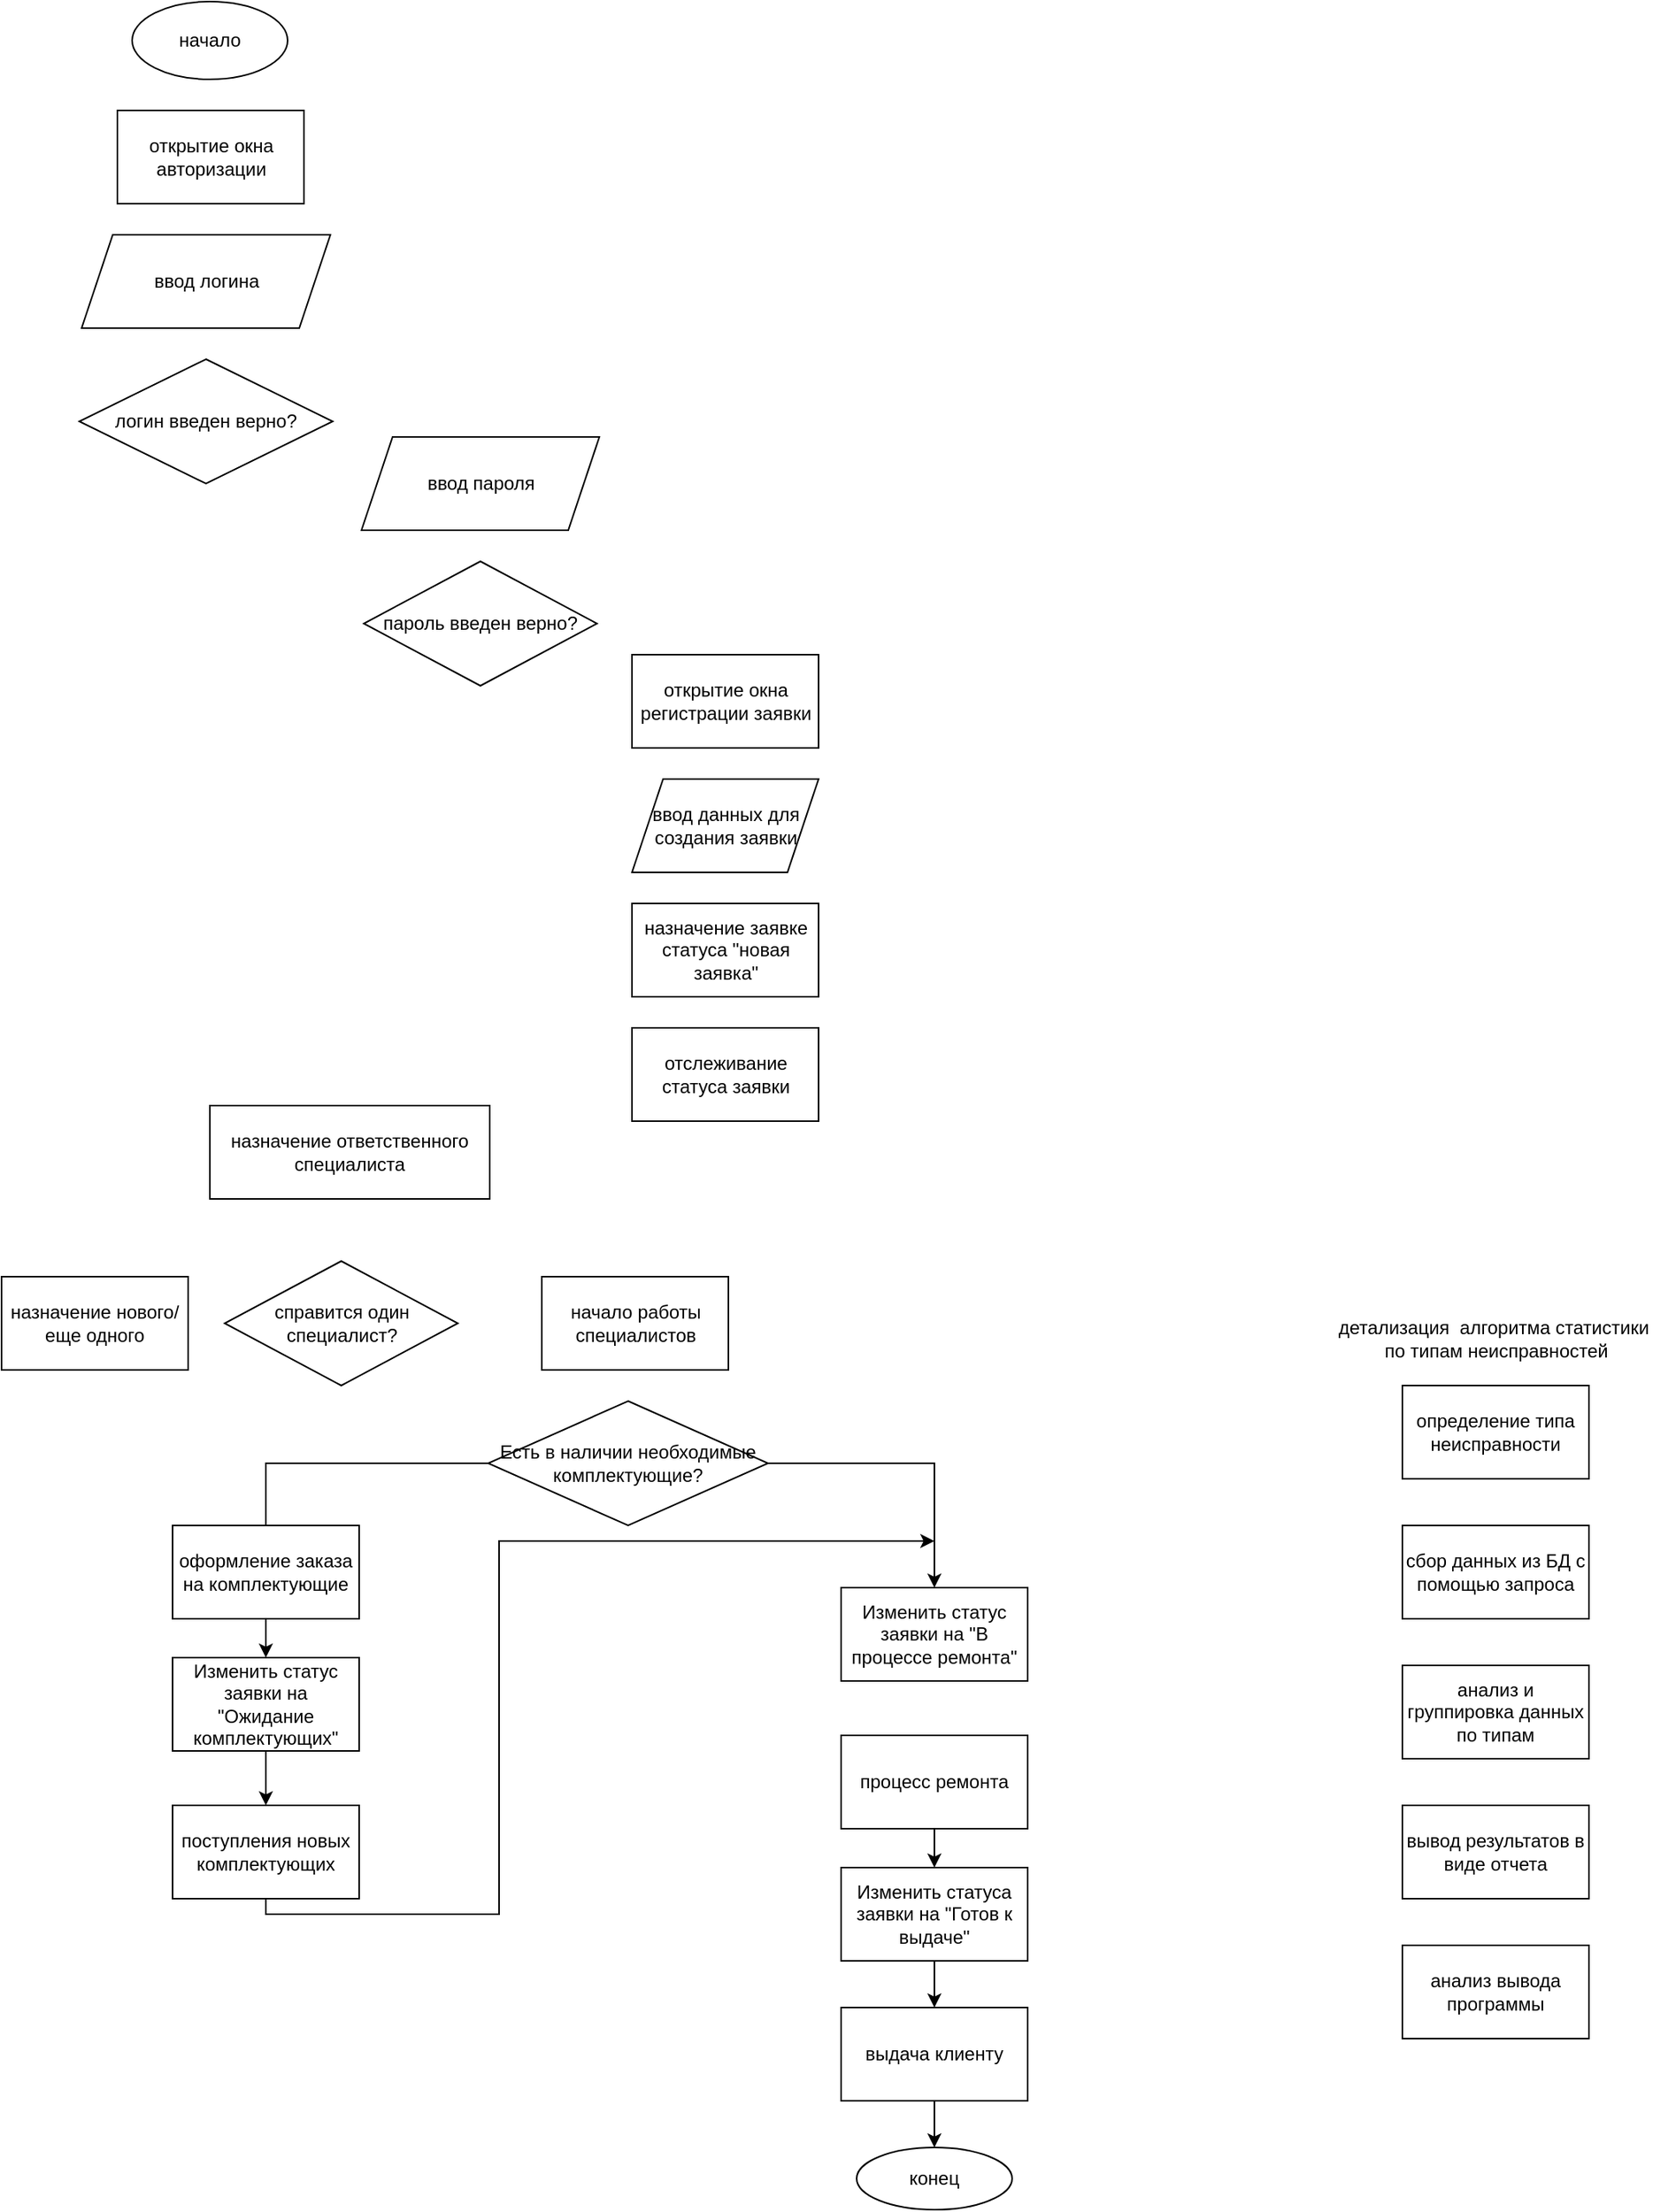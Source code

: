 <mxfile version="24.4.4" type="device">
  <diagram name="Страница — 1" id="SqqJJPES2S_pBhm7P6sC">
    <mxGraphModel dx="728" dy="1896" grid="1" gridSize="10" guides="1" tooltips="1" connect="0" arrows="1" fold="1" page="1" pageScale="1" pageWidth="827" pageHeight="1169" math="0" shadow="0">
      <root>
        <mxCell id="0" />
        <mxCell id="1" parent="0" />
        <mxCell id="50l_6FRXW9_p3EHttSO7-8" value="Есть в наличии необходимые&lt;div&gt;комплектующие?&lt;/div&gt;" style="rhombus;whiteSpace=wrap;html=1;" parent="1" vertex="1">
          <mxGeometry x="593" y="290" width="180" height="80" as="geometry" />
        </mxCell>
        <mxCell id="50l_6FRXW9_p3EHttSO7-12" value="Изменить статус заявки на &quot;Ожидание комплектующих&quot;" style="rounded=0;whiteSpace=wrap;html=1;" parent="1" vertex="1">
          <mxGeometry x="390" y="455" width="120" height="60" as="geometry" />
        </mxCell>
        <mxCell id="50l_6FRXW9_p3EHttSO7-13" value="поступления новых комплектующих" style="rounded=0;whiteSpace=wrap;html=1;" parent="1" vertex="1">
          <mxGeometry x="390" y="550" width="120" height="60" as="geometry" />
        </mxCell>
        <mxCell id="50l_6FRXW9_p3EHttSO7-15" value="Изменить статус заявки на &quot;В процессе ремонта&quot;" style="rounded=0;whiteSpace=wrap;html=1;" parent="1" vertex="1">
          <mxGeometry x="820" y="410" width="120" height="60" as="geometry" />
        </mxCell>
        <mxCell id="50l_6FRXW9_p3EHttSO7-19" value="процесс ремонта" style="rounded=0;whiteSpace=wrap;html=1;" parent="1" vertex="1">
          <mxGeometry x="820" y="505" width="120" height="60" as="geometry" />
        </mxCell>
        <mxCell id="50l_6FRXW9_p3EHttSO7-20" value="Изменить статуса заявки на &quot;Готов к выдаче&quot;" style="rounded=0;whiteSpace=wrap;html=1;" parent="1" vertex="1">
          <mxGeometry x="820" y="590" width="120" height="60" as="geometry" />
        </mxCell>
        <mxCell id="50l_6FRXW9_p3EHttSO7-21" value="выдача клиенту" style="rounded=0;whiteSpace=wrap;html=1;" parent="1" vertex="1">
          <mxGeometry x="820" y="680" width="120" height="60" as="geometry" />
        </mxCell>
        <mxCell id="50l_6FRXW9_p3EHttSO7-22" value="конец" style="ellipse;whiteSpace=wrap;html=1;" parent="1" vertex="1">
          <mxGeometry x="830" y="770" width="100" height="40" as="geometry" />
        </mxCell>
        <mxCell id="50l_6FRXW9_p3EHttSO7-23" value="" style="endArrow=classic;html=1;rounded=0;exitX=0;exitY=0.5;exitDx=0;exitDy=0;entryX=0.5;entryY=0;entryDx=0;entryDy=0;" parent="1" source="50l_6FRXW9_p3EHttSO7-8" target="50l_6FRXW9_p3EHttSO7-12" edge="1">
          <mxGeometry width="50" height="50" relative="1" as="geometry">
            <mxPoint x="710" y="460" as="sourcePoint" />
            <mxPoint x="450" y="370" as="targetPoint" />
            <Array as="points">
              <mxPoint x="450" y="330" />
            </Array>
          </mxGeometry>
        </mxCell>
        <mxCell id="50l_6FRXW9_p3EHttSO7-26" value="" style="endArrow=classic;html=1;rounded=0;exitX=0.5;exitY=1;exitDx=0;exitDy=0;entryX=0.5;entryY=0;entryDx=0;entryDy=0;" parent="1" source="50l_6FRXW9_p3EHttSO7-12" target="50l_6FRXW9_p3EHttSO7-13" edge="1">
          <mxGeometry width="50" height="50" relative="1" as="geometry">
            <mxPoint x="460" y="525" as="sourcePoint" />
            <mxPoint x="500" y="610" as="targetPoint" />
          </mxGeometry>
        </mxCell>
        <mxCell id="50l_6FRXW9_p3EHttSO7-29" value="" style="endArrow=classic;html=1;rounded=0;exitX=0.5;exitY=1;exitDx=0;exitDy=0;" parent="1" source="50l_6FRXW9_p3EHttSO7-13" edge="1">
          <mxGeometry width="50" height="50" relative="1" as="geometry">
            <mxPoint x="510" y="760" as="sourcePoint" />
            <mxPoint x="880" y="380" as="targetPoint" />
            <Array as="points">
              <mxPoint x="450" y="620" />
              <mxPoint x="520" y="620" />
              <mxPoint x="600" y="620" />
              <mxPoint x="600" y="380" />
            </Array>
          </mxGeometry>
        </mxCell>
        <mxCell id="50l_6FRXW9_p3EHttSO7-30" value="" style="endArrow=classic;html=1;rounded=0;exitX=1;exitY=0.5;exitDx=0;exitDy=0;entryX=0.5;entryY=0;entryDx=0;entryDy=0;" parent="1" source="50l_6FRXW9_p3EHttSO7-8" target="50l_6FRXW9_p3EHttSO7-15" edge="1">
          <mxGeometry width="50" height="50" relative="1" as="geometry">
            <mxPoint x="740" y="590" as="sourcePoint" />
            <mxPoint x="790" y="540" as="targetPoint" />
            <Array as="points">
              <mxPoint x="880" y="330" />
            </Array>
          </mxGeometry>
        </mxCell>
        <mxCell id="50l_6FRXW9_p3EHttSO7-36" value="" style="endArrow=classic;html=1;rounded=0;exitX=0.5;exitY=1;exitDx=0;exitDy=0;entryX=0.5;entryY=0;entryDx=0;entryDy=0;" parent="1" source="50l_6FRXW9_p3EHttSO7-19" target="50l_6FRXW9_p3EHttSO7-20" edge="1">
          <mxGeometry width="50" height="50" relative="1" as="geometry">
            <mxPoint x="600" y="390" as="sourcePoint" />
            <mxPoint x="650" y="340" as="targetPoint" />
          </mxGeometry>
        </mxCell>
        <mxCell id="50l_6FRXW9_p3EHttSO7-37" value="" style="endArrow=classic;html=1;rounded=0;exitX=0.5;exitY=1;exitDx=0;exitDy=0;entryX=0.5;entryY=0;entryDx=0;entryDy=0;" parent="1" source="50l_6FRXW9_p3EHttSO7-20" target="50l_6FRXW9_p3EHttSO7-21" edge="1">
          <mxGeometry width="50" height="50" relative="1" as="geometry">
            <mxPoint x="600" y="390" as="sourcePoint" />
            <mxPoint x="650" y="340" as="targetPoint" />
          </mxGeometry>
        </mxCell>
        <mxCell id="50l_6FRXW9_p3EHttSO7-38" value="" style="endArrow=classic;html=1;rounded=0;exitX=0.5;exitY=1;exitDx=0;exitDy=0;entryX=0.5;entryY=0;entryDx=0;entryDy=0;" parent="1" source="50l_6FRXW9_p3EHttSO7-21" target="50l_6FRXW9_p3EHttSO7-22" edge="1">
          <mxGeometry width="50" height="50" relative="1" as="geometry">
            <mxPoint x="600" y="690" as="sourcePoint" />
            <mxPoint x="650" y="640" as="targetPoint" />
          </mxGeometry>
        </mxCell>
        <mxCell id="50l_6FRXW9_p3EHttSO7-42" value="оформление заказа на комплектующие" style="rounded=0;whiteSpace=wrap;html=1;" parent="1" vertex="1">
          <mxGeometry x="390" y="370" width="120" height="60" as="geometry" />
        </mxCell>
        <mxCell id="QxW5wV3Jjptyc2MkwLml-21" value="определение типа неисправности" style="rounded=0;whiteSpace=wrap;html=1;" vertex="1" parent="1">
          <mxGeometry x="1181" y="280" width="120" height="60" as="geometry" />
        </mxCell>
        <mxCell id="QxW5wV3Jjptyc2MkwLml-22" value="сбор данных из БД с помощью запроса" style="rounded=0;whiteSpace=wrap;html=1;" vertex="1" parent="1">
          <mxGeometry x="1181" y="370" width="120" height="60" as="geometry" />
        </mxCell>
        <mxCell id="QxW5wV3Jjptyc2MkwLml-24" value="анализ и группировка данных по типам" style="rounded=0;whiteSpace=wrap;html=1;" vertex="1" parent="1">
          <mxGeometry x="1181" y="460" width="120" height="60" as="geometry" />
        </mxCell>
        <mxCell id="QxW5wV3Jjptyc2MkwLml-25" value="вывод результатов в виде отчета" style="rounded=0;whiteSpace=wrap;html=1;" vertex="1" parent="1">
          <mxGeometry x="1181" y="550" width="120" height="60" as="geometry" />
        </mxCell>
        <mxCell id="QxW5wV3Jjptyc2MkwLml-26" value="анализ вывода программы" style="rounded=0;whiteSpace=wrap;html=1;" vertex="1" parent="1">
          <mxGeometry x="1181" y="640" width="120" height="60" as="geometry" />
        </mxCell>
        <mxCell id="QxW5wV3Jjptyc2MkwLml-31" value="детализация &amp;nbsp;алгоритма статистики&amp;nbsp;&lt;div&gt;по типам неисправностей&lt;/div&gt;" style="text;html=1;align=center;verticalAlign=middle;resizable=0;points=[];autosize=1;strokeColor=none;fillColor=none;" vertex="1" parent="1">
          <mxGeometry x="1126" y="230" width="230" height="40" as="geometry" />
        </mxCell>
        <mxCell id="QxW5wV3Jjptyc2MkwLml-34" value="начало" style="ellipse;whiteSpace=wrap;html=1;" vertex="1" parent="1">
          <mxGeometry x="364" y="-610" width="100" height="50" as="geometry" />
        </mxCell>
        <mxCell id="QxW5wV3Jjptyc2MkwLml-35" value="ввод логина" style="shape=parallelogram;perimeter=parallelogramPerimeter;whiteSpace=wrap;html=1;fixedSize=1;" vertex="1" parent="1">
          <mxGeometry x="331.5" y="-460" width="160" height="60" as="geometry" />
        </mxCell>
        <mxCell id="QxW5wV3Jjptyc2MkwLml-36" value="ввод пароля" style="shape=parallelogram;perimeter=parallelogramPerimeter;whiteSpace=wrap;html=1;fixedSize=1;" vertex="1" parent="1">
          <mxGeometry x="511.5" y="-330" width="153" height="60" as="geometry" />
        </mxCell>
        <mxCell id="QxW5wV3Jjptyc2MkwLml-37" value="логин введен верно?" style="rhombus;whiteSpace=wrap;html=1;" vertex="1" parent="1">
          <mxGeometry x="330" y="-380" width="163" height="80" as="geometry" />
        </mxCell>
        <mxCell id="QxW5wV3Jjptyc2MkwLml-38" value="пароль введен верно?" style="rhombus;whiteSpace=wrap;html=1;" vertex="1" parent="1">
          <mxGeometry x="513" y="-250" width="150" height="80" as="geometry" />
        </mxCell>
        <mxCell id="QxW5wV3Jjptyc2MkwLml-39" value="открытие окна регистрации заявки" style="rounded=0;whiteSpace=wrap;html=1;" vertex="1" parent="1">
          <mxGeometry x="685.5" y="-190" width="120" height="60" as="geometry" />
        </mxCell>
        <mxCell id="QxW5wV3Jjptyc2MkwLml-40" value="открытие окна авторизации" style="rounded=0;whiteSpace=wrap;html=1;" vertex="1" parent="1">
          <mxGeometry x="354.5" y="-540" width="120" height="60" as="geometry" />
        </mxCell>
        <mxCell id="QxW5wV3Jjptyc2MkwLml-41" value="ввод данных для создания заявки" style="shape=parallelogram;perimeter=parallelogramPerimeter;whiteSpace=wrap;html=1;fixedSize=1;" vertex="1" parent="1">
          <mxGeometry x="685.5" y="-110" width="120" height="60" as="geometry" />
        </mxCell>
        <mxCell id="QxW5wV3Jjptyc2MkwLml-42" value="назначение заявке статуса &quot;новая заявка&quot;" style="rounded=0;whiteSpace=wrap;html=1;" vertex="1" parent="1">
          <mxGeometry x="685.5" y="-30" width="120" height="60" as="geometry" />
        </mxCell>
        <mxCell id="QxW5wV3Jjptyc2MkwLml-43" value="отслеживание статуса заявки" style="rounded=0;whiteSpace=wrap;html=1;" vertex="1" parent="1">
          <mxGeometry x="685.5" y="50" width="120" height="60" as="geometry" />
        </mxCell>
        <mxCell id="QxW5wV3Jjptyc2MkwLml-44" value="назначение ответственного&lt;div&gt;специалиста&lt;/div&gt;" style="rounded=0;whiteSpace=wrap;html=1;" vertex="1" parent="1">
          <mxGeometry x="414" y="100" width="180" height="60" as="geometry" />
        </mxCell>
        <mxCell id="QxW5wV3Jjptyc2MkwLml-45" value="справится один специалист?" style="rhombus;whiteSpace=wrap;html=1;" vertex="1" parent="1">
          <mxGeometry x="423.5" y="200" width="150" height="80" as="geometry" />
        </mxCell>
        <mxCell id="QxW5wV3Jjptyc2MkwLml-46" value="назначение нового/еще одного" style="rounded=0;whiteSpace=wrap;html=1;" vertex="1" parent="1">
          <mxGeometry x="280" y="210" width="120" height="60" as="geometry" />
        </mxCell>
        <mxCell id="QxW5wV3Jjptyc2MkwLml-47" value="начало работы специалистов" style="rounded=0;whiteSpace=wrap;html=1;" vertex="1" parent="1">
          <mxGeometry x="627.5" y="210" width="120" height="60" as="geometry" />
        </mxCell>
      </root>
    </mxGraphModel>
  </diagram>
</mxfile>
